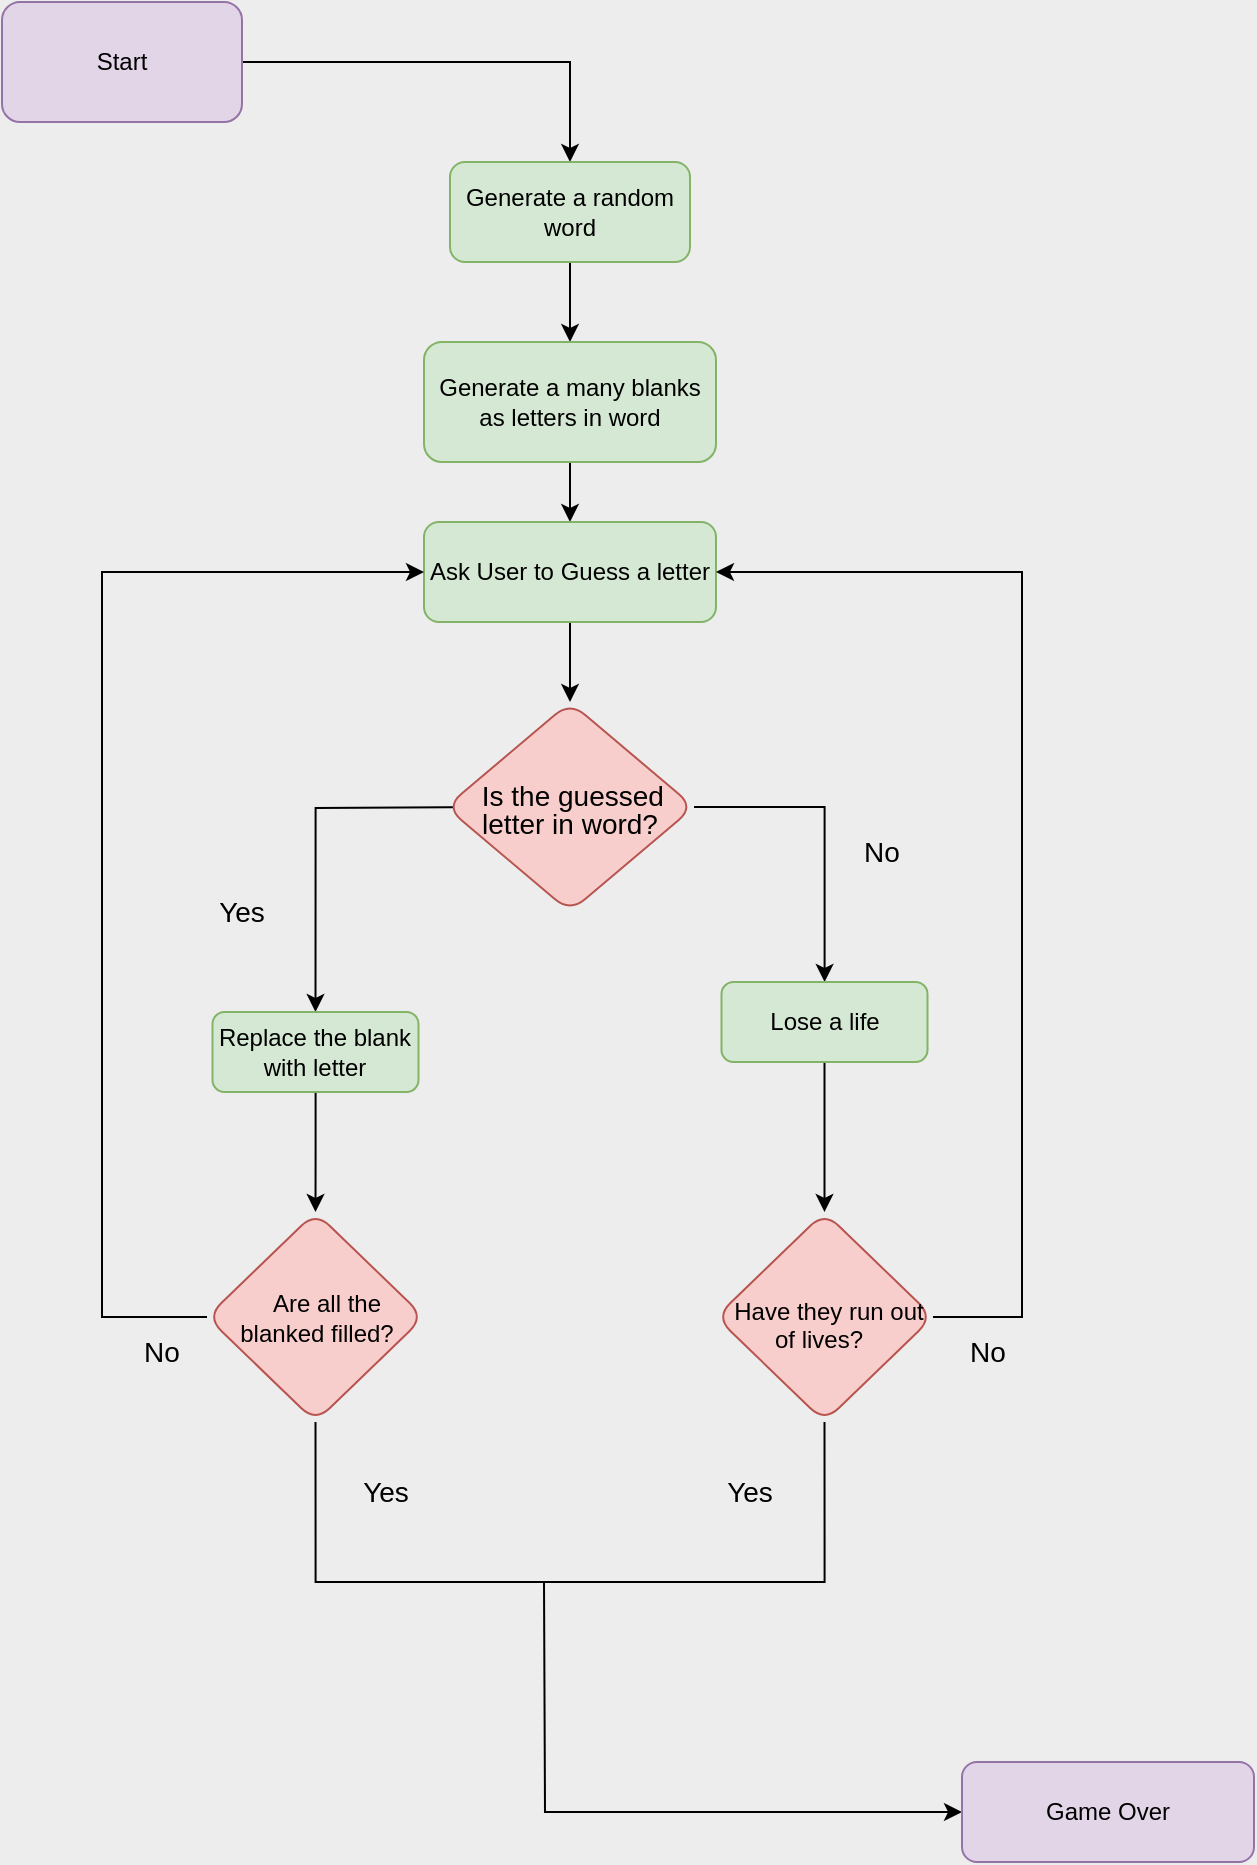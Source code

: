 <mxfile version="20.0.4" type="github">
  <diagram id="C5RBs43oDa-KdzZeNtuy" name="Page-1">
    <mxGraphModel dx="1697" dy="917" grid="1" gridSize="10" guides="1" tooltips="1" connect="1" arrows="1" fold="1" page="1" pageScale="1" pageWidth="827" pageHeight="1169" background="#EDEDED" math="0" shadow="0">
      <root>
        <mxCell id="WIyWlLk6GJQsqaUBKTNV-0" />
        <mxCell id="WIyWlLk6GJQsqaUBKTNV-1" parent="WIyWlLk6GJQsqaUBKTNV-0" />
        <mxCell id="MvEUnIfEtAE5FNYAcTtk-21" style="edgeStyle=orthogonalEdgeStyle;rounded=0;orthogonalLoop=1;jettySize=auto;html=1;entryX=0.5;entryY=0;entryDx=0;entryDy=0;fontSize=12;" parent="WIyWlLk6GJQsqaUBKTNV-1" source="MvEUnIfEtAE5FNYAcTtk-19" target="MvEUnIfEtAE5FNYAcTtk-20" edge="1">
          <mxGeometry relative="1" as="geometry" />
        </mxCell>
        <mxCell id="MvEUnIfEtAE5FNYAcTtk-19" value="Start" style="rounded=1;whiteSpace=wrap;html=1;fontSize=12;fillColor=#e1d5e7;strokeColor=#9673a6;" parent="WIyWlLk6GJQsqaUBKTNV-1" vertex="1">
          <mxGeometry x="130" y="60" width="120" height="60" as="geometry" />
        </mxCell>
        <mxCell id="MvEUnIfEtAE5FNYAcTtk-23" style="edgeStyle=orthogonalEdgeStyle;rounded=0;orthogonalLoop=1;jettySize=auto;html=1;entryX=0.5;entryY=0;entryDx=0;entryDy=0;fontSize=12;" parent="WIyWlLk6GJQsqaUBKTNV-1" source="MvEUnIfEtAE5FNYAcTtk-20" target="MvEUnIfEtAE5FNYAcTtk-22" edge="1">
          <mxGeometry relative="1" as="geometry" />
        </mxCell>
        <mxCell id="MvEUnIfEtAE5FNYAcTtk-20" value="Generate a random word" style="rounded=1;whiteSpace=wrap;html=1;fontSize=12;fillColor=#d5e8d4;strokeColor=#82b366;" parent="WIyWlLk6GJQsqaUBKTNV-1" vertex="1">
          <mxGeometry x="354" y="140" width="120" height="50" as="geometry" />
        </mxCell>
        <mxCell id="MvEUnIfEtAE5FNYAcTtk-25" value="" style="edgeStyle=orthogonalEdgeStyle;rounded=0;orthogonalLoop=1;jettySize=auto;html=1;fontSize=12;" parent="WIyWlLk6GJQsqaUBKTNV-1" source="MvEUnIfEtAE5FNYAcTtk-22" target="MvEUnIfEtAE5FNYAcTtk-24" edge="1">
          <mxGeometry relative="1" as="geometry" />
        </mxCell>
        <mxCell id="MvEUnIfEtAE5FNYAcTtk-22" value="Generate a many blanks as letters in word" style="rounded=1;whiteSpace=wrap;html=1;fontSize=12;fillColor=#d5e8d4;strokeColor=#82b366;" parent="WIyWlLk6GJQsqaUBKTNV-1" vertex="1">
          <mxGeometry x="341" y="230" width="146" height="60" as="geometry" />
        </mxCell>
        <mxCell id="MvEUnIfEtAE5FNYAcTtk-27" value="" style="edgeStyle=orthogonalEdgeStyle;rounded=0;orthogonalLoop=1;jettySize=auto;html=1;fontSize=12;" parent="WIyWlLk6GJQsqaUBKTNV-1" source="MvEUnIfEtAE5FNYAcTtk-24" target="MvEUnIfEtAE5FNYAcTtk-26" edge="1">
          <mxGeometry relative="1" as="geometry" />
        </mxCell>
        <mxCell id="MvEUnIfEtAE5FNYAcTtk-24" value="Ask User to Guess a letter" style="rounded=1;whiteSpace=wrap;html=1;fontSize=12;fillColor=#d5e8d4;strokeColor=#82b366;" parent="WIyWlLk6GJQsqaUBKTNV-1" vertex="1">
          <mxGeometry x="341" y="320" width="146" height="50" as="geometry" />
        </mxCell>
        <mxCell id="MvEUnIfEtAE5FNYAcTtk-29" value="" style="edgeStyle=orthogonalEdgeStyle;rounded=0;orthogonalLoop=1;jettySize=auto;html=1;fontSize=14;" parent="WIyWlLk6GJQsqaUBKTNV-1" source="MvEUnIfEtAE5FNYAcTtk-26" target="MvEUnIfEtAE5FNYAcTtk-28" edge="1">
          <mxGeometry relative="1" as="geometry" />
        </mxCell>
        <mxCell id="MvEUnIfEtAE5FNYAcTtk-31" style="edgeStyle=orthogonalEdgeStyle;rounded=0;orthogonalLoop=1;jettySize=auto;html=1;entryX=0.5;entryY=0;entryDx=0;entryDy=0;fontSize=14;" parent="WIyWlLk6GJQsqaUBKTNV-1" target="MvEUnIfEtAE5FNYAcTtk-30" edge="1">
          <mxGeometry relative="1" as="geometry">
            <mxPoint x="374.75" y="462.5" as="sourcePoint" />
          </mxGeometry>
        </mxCell>
        <mxCell id="MvEUnIfEtAE5FNYAcTtk-26" value="&lt;p style=&quot;line-height: 1;&quot;&gt;&lt;font size=&quot;1&quot;&gt;&amp;nbsp;&lt;/font&gt;&lt;span style=&quot;font-size: 14px;&quot;&gt;Is the guessed letter in word?&lt;/span&gt;&lt;/p&gt;" style="rhombus;whiteSpace=wrap;html=1;rounded=1;fillColor=#f8cecc;strokeColor=#b85450;" parent="WIyWlLk6GJQsqaUBKTNV-1" vertex="1">
          <mxGeometry x="352" y="410" width="124" height="105" as="geometry" />
        </mxCell>
        <mxCell id="MvEUnIfEtAE5FNYAcTtk-41" style="edgeStyle=orthogonalEdgeStyle;rounded=0;orthogonalLoop=1;jettySize=auto;html=1;entryX=0.5;entryY=0;entryDx=0;entryDy=0;fontSize=14;" parent="WIyWlLk6GJQsqaUBKTNV-1" source="MvEUnIfEtAE5FNYAcTtk-28" target="MvEUnIfEtAE5FNYAcTtk-40" edge="1">
          <mxGeometry relative="1" as="geometry" />
        </mxCell>
        <mxCell id="MvEUnIfEtAE5FNYAcTtk-28" value="Lose a life" style="whiteSpace=wrap;html=1;rounded=1;fillColor=#d5e8d4;strokeColor=#82b366;" parent="WIyWlLk6GJQsqaUBKTNV-1" vertex="1">
          <mxGeometry x="489.75" y="550" width="103" height="40" as="geometry" />
        </mxCell>
        <mxCell id="MvEUnIfEtAE5FNYAcTtk-35" value="" style="edgeStyle=orthogonalEdgeStyle;rounded=0;orthogonalLoop=1;jettySize=auto;html=1;fontSize=14;" parent="WIyWlLk6GJQsqaUBKTNV-1" source="MvEUnIfEtAE5FNYAcTtk-30" target="MvEUnIfEtAE5FNYAcTtk-34" edge="1">
          <mxGeometry relative="1" as="geometry" />
        </mxCell>
        <mxCell id="MvEUnIfEtAE5FNYAcTtk-30" value="Replace the blank with letter" style="whiteSpace=wrap;html=1;rounded=1;fillColor=#d5e8d4;strokeColor=#82b366;" parent="WIyWlLk6GJQsqaUBKTNV-1" vertex="1">
          <mxGeometry x="235.25" y="565" width="103" height="40" as="geometry" />
        </mxCell>
        <mxCell id="MvEUnIfEtAE5FNYAcTtk-32" value="Yes" style="text;html=1;strokeColor=none;fillColor=none;align=center;verticalAlign=middle;whiteSpace=wrap;rounded=0;fontSize=14;" parent="WIyWlLk6GJQsqaUBKTNV-1" vertex="1">
          <mxGeometry x="220" y="500" width="60" height="30" as="geometry" />
        </mxCell>
        <mxCell id="MvEUnIfEtAE5FNYAcTtk-33" value="No" style="text;html=1;strokeColor=none;fillColor=none;align=center;verticalAlign=middle;whiteSpace=wrap;rounded=0;fontSize=14;" parent="WIyWlLk6GJQsqaUBKTNV-1" vertex="1">
          <mxGeometry x="539.75" y="470" width="60" height="30" as="geometry" />
        </mxCell>
        <mxCell id="MvEUnIfEtAE5FNYAcTtk-39" style="edgeStyle=orthogonalEdgeStyle;rounded=0;orthogonalLoop=1;jettySize=auto;html=1;exitX=0;exitY=0.5;exitDx=0;exitDy=0;entryX=0;entryY=0.5;entryDx=0;entryDy=0;fontSize=14;" parent="WIyWlLk6GJQsqaUBKTNV-1" source="MvEUnIfEtAE5FNYAcTtk-34" target="MvEUnIfEtAE5FNYAcTtk-24" edge="1">
          <mxGeometry relative="1" as="geometry">
            <Array as="points">
              <mxPoint x="180" y="718" />
              <mxPoint x="180" y="345" />
            </Array>
          </mxGeometry>
        </mxCell>
        <mxCell id="MvEUnIfEtAE5FNYAcTtk-51" style="edgeStyle=orthogonalEdgeStyle;rounded=0;orthogonalLoop=1;jettySize=auto;html=1;exitX=0.5;exitY=1;exitDx=0;exitDy=0;entryX=0.5;entryY=1;entryDx=0;entryDy=0;fontSize=14;endArrow=none;endFill=0;" parent="WIyWlLk6GJQsqaUBKTNV-1" source="MvEUnIfEtAE5FNYAcTtk-34" target="MvEUnIfEtAE5FNYAcTtk-40" edge="1">
          <mxGeometry relative="1" as="geometry">
            <Array as="points">
              <mxPoint x="287" y="850" />
              <mxPoint x="541" y="850" />
            </Array>
          </mxGeometry>
        </mxCell>
        <mxCell id="MvEUnIfEtAE5FNYAcTtk-34" value="&amp;nbsp; &amp;nbsp;Are all the blanked filled?" style="rhombus;whiteSpace=wrap;html=1;rounded=1;fillColor=#f8cecc;strokeColor=#b85450;" parent="WIyWlLk6GJQsqaUBKTNV-1" vertex="1">
          <mxGeometry x="232.5" y="665" width="108.5" height="105" as="geometry" />
        </mxCell>
        <mxCell id="MvEUnIfEtAE5FNYAcTtk-42" style="edgeStyle=orthogonalEdgeStyle;rounded=0;orthogonalLoop=1;jettySize=auto;html=1;entryX=1;entryY=0.5;entryDx=0;entryDy=0;fontSize=14;" parent="WIyWlLk6GJQsqaUBKTNV-1" source="MvEUnIfEtAE5FNYAcTtk-40" target="MvEUnIfEtAE5FNYAcTtk-24" edge="1">
          <mxGeometry relative="1" as="geometry">
            <Array as="points">
              <mxPoint x="640" y="718" />
              <mxPoint x="640" y="345" />
            </Array>
          </mxGeometry>
        </mxCell>
        <mxCell id="MvEUnIfEtAE5FNYAcTtk-40" value="&lt;p style=&quot;line-height: 1.1;&quot;&gt;&amp;nbsp; &amp;nbsp;Have they run out of lives?&lt;/p&gt;" style="rhombus;whiteSpace=wrap;html=1;rounded=1;spacingTop=9;spacingLeft=-6;fillColor=#f8cecc;strokeColor=#b85450;" parent="WIyWlLk6GJQsqaUBKTNV-1" vertex="1">
          <mxGeometry x="487" y="665" width="108.5" height="105" as="geometry" />
        </mxCell>
        <mxCell id="MvEUnIfEtAE5FNYAcTtk-53" style="edgeStyle=orthogonalEdgeStyle;rounded=0;orthogonalLoop=1;jettySize=auto;html=1;fontSize=14;endArrow=none;endFill=0;startArrow=classic;startFill=1;" parent="WIyWlLk6GJQsqaUBKTNV-1" source="MvEUnIfEtAE5FNYAcTtk-43" edge="1">
          <mxGeometry relative="1" as="geometry">
            <mxPoint x="401" y="850" as="targetPoint" />
          </mxGeometry>
        </mxCell>
        <mxCell id="MvEUnIfEtAE5FNYAcTtk-43" value="Game Over" style="rounded=1;whiteSpace=wrap;html=1;fontSize=12;fillColor=#e1d5e7;strokeColor=#9673a6;" parent="WIyWlLk6GJQsqaUBKTNV-1" vertex="1">
          <mxGeometry x="610" y="940" width="146" height="50" as="geometry" />
        </mxCell>
        <mxCell id="MvEUnIfEtAE5FNYAcTtk-46" value="Yes" style="text;html=1;strokeColor=none;fillColor=none;align=center;verticalAlign=middle;whiteSpace=wrap;rounded=0;fontSize=14;" parent="WIyWlLk6GJQsqaUBKTNV-1" vertex="1">
          <mxGeometry x="474" y="790" width="60" height="30" as="geometry" />
        </mxCell>
        <mxCell id="MvEUnIfEtAE5FNYAcTtk-47" value="Yes" style="text;html=1;strokeColor=none;fillColor=none;align=center;verticalAlign=middle;whiteSpace=wrap;rounded=0;fontSize=14;" parent="WIyWlLk6GJQsqaUBKTNV-1" vertex="1">
          <mxGeometry x="292" y="790" width="60" height="30" as="geometry" />
        </mxCell>
        <mxCell id="MvEUnIfEtAE5FNYAcTtk-48" value="No" style="text;html=1;strokeColor=none;fillColor=none;align=center;verticalAlign=middle;whiteSpace=wrap;rounded=0;fontSize=14;" parent="WIyWlLk6GJQsqaUBKTNV-1" vertex="1">
          <mxGeometry x="592.75" y="720" width="60" height="30" as="geometry" />
        </mxCell>
        <mxCell id="MvEUnIfEtAE5FNYAcTtk-49" value="No" style="text;html=1;strokeColor=none;fillColor=none;align=center;verticalAlign=middle;whiteSpace=wrap;rounded=0;fontSize=14;" parent="WIyWlLk6GJQsqaUBKTNV-1" vertex="1">
          <mxGeometry x="180" y="725" width="60" height="20" as="geometry" />
        </mxCell>
      </root>
    </mxGraphModel>
  </diagram>
</mxfile>

